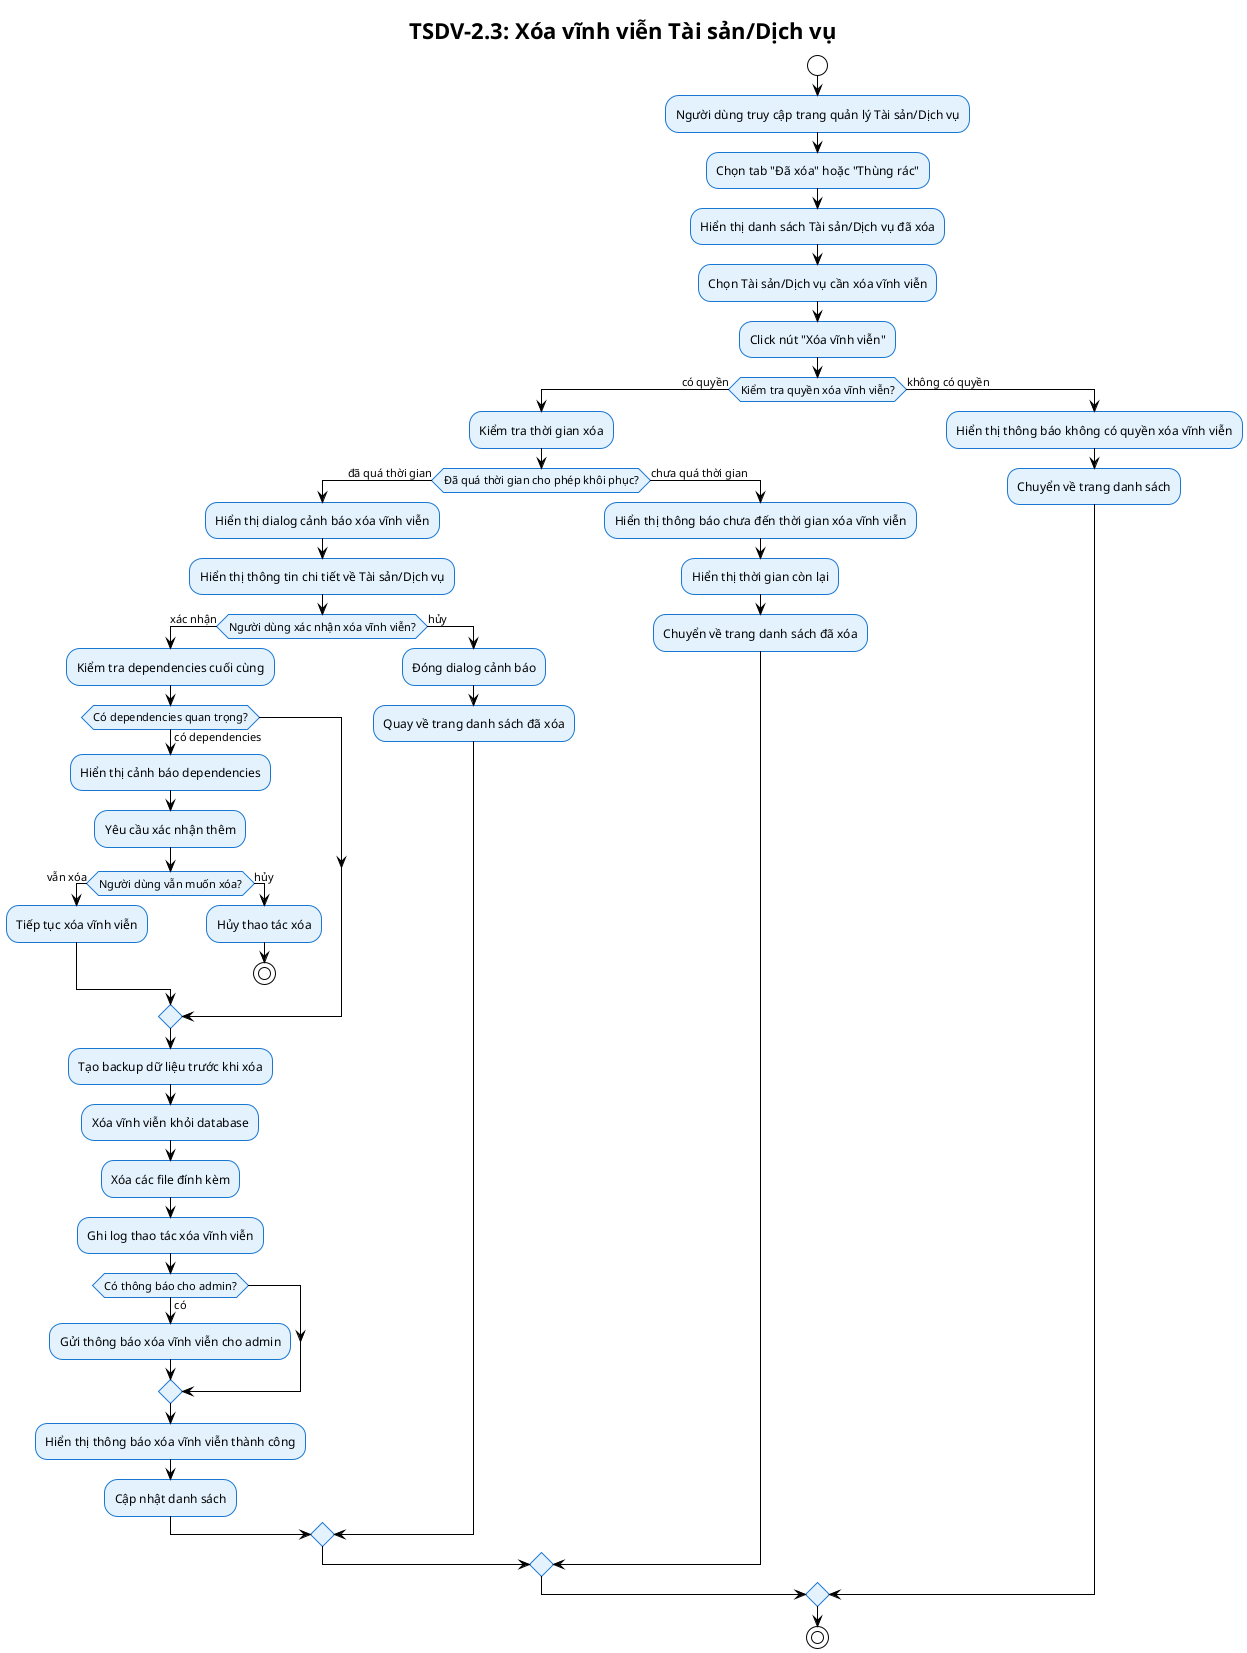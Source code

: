 @startuml TSDV-2.3 Activity Diagram
!theme plain
skinparam backgroundColor #FFFFFF
skinparam activity {
    BackgroundColor #E3F2FD
    BorderColor #1976D2
    FontColor #000000
}
skinparam decision {
    BackgroundColor #FFF3E0
    BorderColor #F57C00
    FontColor #000000
}
skinparam start {
    BackgroundColor #4CAF50
    BorderColor #2E7D32
    FontColor #FFFFFF
}
skinparam end {
    BackgroundColor #F44336
    BorderColor #C62828
    FontColor #FFFFFF
}

title TSDV-2.3: Xóa vĩnh viễn Tài sản/Dịch vụ

start

:Người dùng truy cập trang quản lý Tài sản/Dịch vụ;

:Chọn tab "Đã xóa" hoặc "Thùng rác";

:Hiển thị danh sách Tài sản/Dịch vụ đã xóa;

:Chọn Tài sản/Dịch vụ cần xóa vĩnh viễn;

:Click nút "Xóa vĩnh viễn";

if (Kiểm tra quyền xóa vĩnh viễn?) then (có quyền)
    :Kiểm tra thời gian xóa;
    
    if (Đã quá thời gian cho phép khôi phục?) then (đã quá thời gian)
        :Hiển thị dialog cảnh báo xóa vĩnh viễn;
        :Hiển thị thông tin chi tiết về Tài sản/Dịch vụ;
        
        if (Người dùng xác nhận xóa vĩnh viễn?) then (xác nhận)
            :Kiểm tra dependencies cuối cùng;
            
            if (Có dependencies quan trọng?) then (có dependencies)
                :Hiển thị cảnh báo dependencies;
                :Yêu cầu xác nhận thêm;
                
                if (Người dùng vẫn muốn xóa?) then (vẫn xóa)
                    :Tiếp tục xóa vĩnh viễn;
                else (hủy)
                    :Hủy thao tác xóa;
                    stop
                endif
            endif
            
            :Tạo backup dữ liệu trước khi xóa;
            :Xóa vĩnh viễn khỏi database;
            :Xóa các file đính kèm;
            :Ghi log thao tác xóa vĩnh viễn;
            
            if (Có thông báo cho admin?) then (có)
                :Gửi thông báo xóa vĩnh viễn cho admin;
            endif
            
            :Hiển thị thông báo xóa vĩnh viễn thành công;
            :Cập nhật danh sách;
            
        else (hủy)
            :Đóng dialog cảnh báo;
            :Quay về trang danh sách đã xóa;
        endif
        
    else (chưa quá thời gian)
        :Hiển thị thông báo chưa đến thời gian xóa vĩnh viễn;
        :Hiển thị thời gian còn lại;
        :Chuyển về trang danh sách đã xóa;
    endif
    
else (không có quyền)
    :Hiển thị thông báo không có quyền xóa vĩnh viễn;
    :Chuyển về trang danh sách;
endif

stop

@enduml

